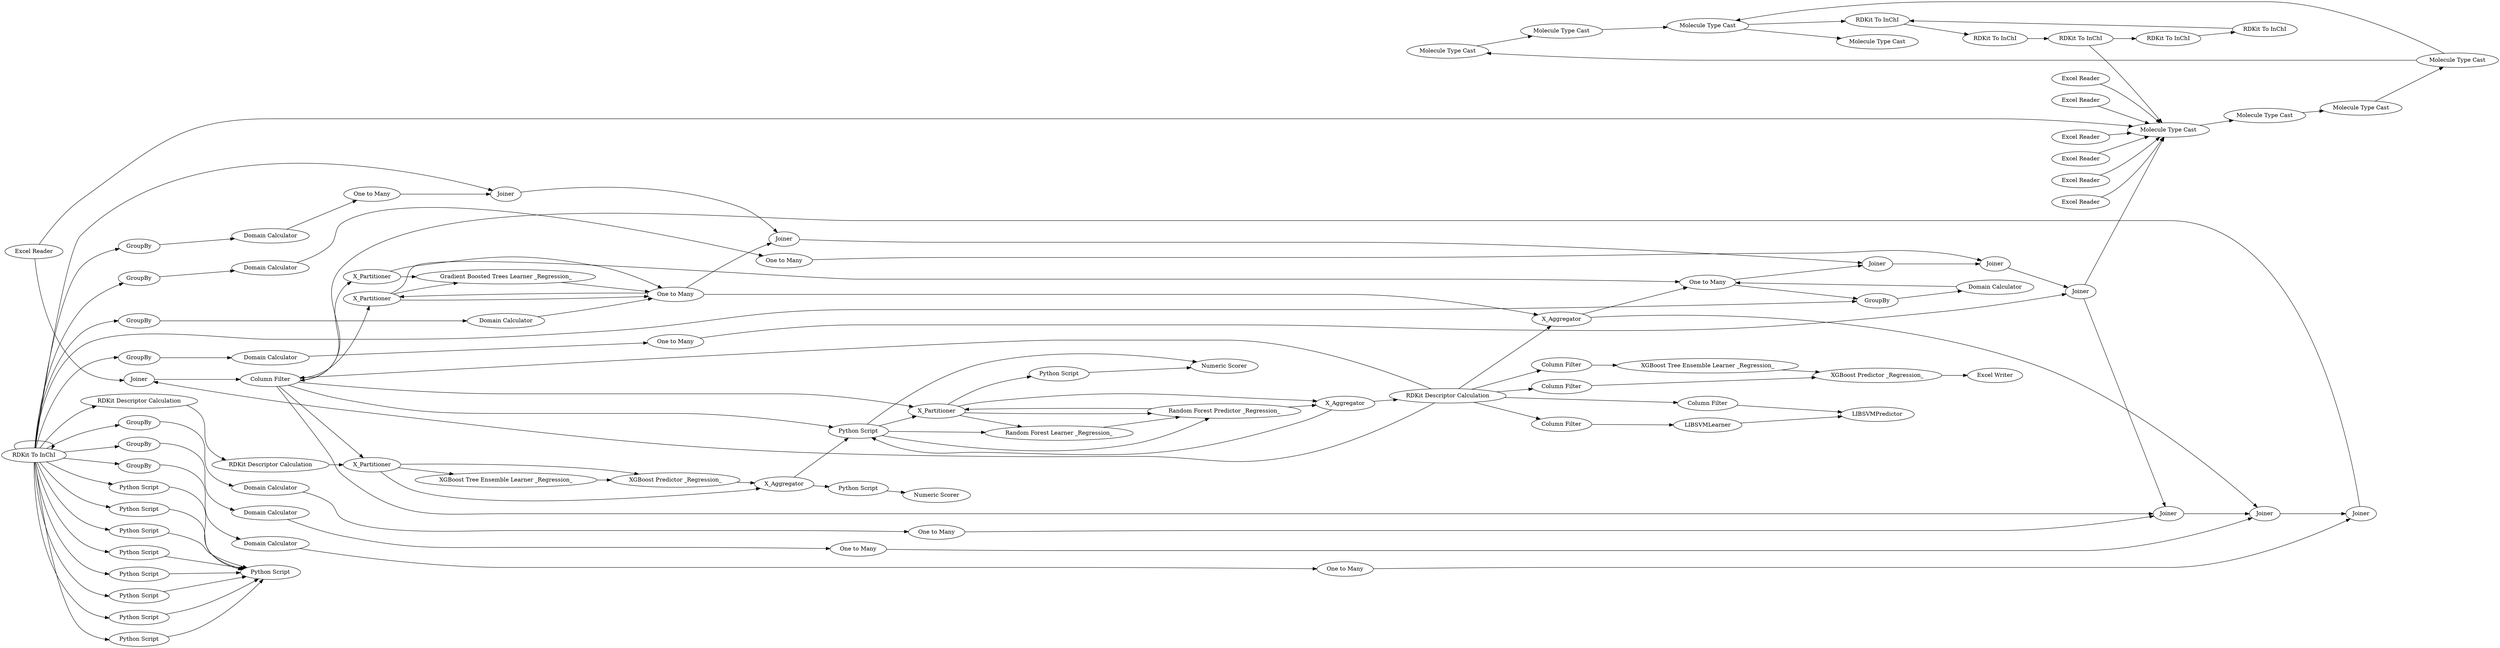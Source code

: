 digraph {
	7 -> 8
	291 -> 305
	4 -> 5
	240 -> 3
	747 -> 756
	743 -> 168
	760 -> 3
	744 -> 745
	283 -> 298
	146 -> 150
	777 -> 3
	749 -> 750
	238 -> 235
	745 -> 746
	20 -> 266
	17 -> 13
	754 -> 749
	20 -> 163
	20 -> 289
	293 -> 286
	295 -> 264
	749 -> 263
	20 -> 20
	747 -> 773
	752 -> 754
	300 -> 291
	264 -> 281
	281 -> 282
	163 -> 150
	20 -> 287
	742 -> 235
	20 -> 265
	5 -> 6
	754 -> 748
	148 -> 150
	6 -> 9
	773 -> 780
	754 -> 744
	16 -> 17
	262 -> 296
	302 -> 303
	165 -> 150
	8 -> 9
	285 -> 293
	20 -> 283
	747 -> 752
	284 -> 302
	744 -> 256
	746 -> 744
	168 -> 237
	297 -> 267
	263 -> 280
	289 -> 301
	267 -> 282
	265 -> 295
	6 -> 7
	740 -> 741
	301 -> 290
	756 -> 264
	255 -> 745
	302 -> 3
	292 -> 300
	255 -> 746
	747 -> 754
	290 -> 304
	764 -> 783
	742 -> 743
	754 -> 303
	13 -> 14
	20 -> 285
	20 -> 162
	20 -> 146
	235 -> 743
	287 -> 299
	759 -> 763
	20 -> 149
	780 -> 781
	754 -> 745
	263 -> 749
	296 -> 263
	779 -> 781
	757 -> 3
	742 -> 238
	20 -> 292
	286 -> 279
	20 -> 262
	279 -> 280
	744 -> 255
	17 -> 3
	745 -> 255
	254 -> 255
	162 -> 150
	3 -> 4
	304 -> 305
	890 -> 3
	743 -> 744
	20 -> 147
	763 -> 764
	263 -> 756
	747 -> 762
	280 -> 281
	754 -> 742
	748 -> 750
	164 -> 150
	299 -> 288
	257 -> 256
	303 -> 304
	240 -> 752
	745 -> 257
	288 -> 303
	762 -> 764
	20 -> 279
	750 -> 263
	744 -> 254
	20 -> 165
	746 -> 747
	20 -> 148
	745 -> 254
	14 -> 15
	747 -> 759
	748 -> 263
	266 -> 297
	282 -> 302
	747 -> 779
	741 -> 742
	305 -> 754
	149 -> 150
	20 -> 164
	310 -> 3
	264 -> 265
	756 -> 304
	147 -> 150
	15 -> 16
	20 -> 740
	776 -> 3
	749 -> 264
	298 -> 284
	9 -> 15
	9 -> 10
	292 [label=GroupBy]
	284 [label="One to Many"]
	741 [label="RDKit Descriptor Calculation"]
	3 [label="Molecule Type Cast"]
	295 [label="Domain Calculator"]
	781 [label=LIBSVMPredictor]
	256 [label="Numeric Scorer"]
	290 [label="One to Many"]
	6 [label="Molecule Type Cast"]
	773 [label="Column Filter"]
	146 [label="Python Script"]
	281 [label=Joiner]
	16 [label="RDKit To InChI"]
	150 [label="Python Script"]
	296 [label="Domain Calculator"]
	743 [label=X_Aggregator]
	279 [label=Joiner]
	779 [label="Column Filter"]
	890 [label="Excel Reader"]
	298 [label="Domain Calculator"]
	5 [label="Molecule Type Cast"]
	745 [label=X_Partitioner]
	783 [label="Excel Writer"]
	776 [label="Excel Reader"]
	760 [label="Excel Reader"]
	300 [label="Domain Calculator"]
	754 [label="Column Filter"]
	165 [label="Python Script"]
	263 [label="One to Many"]
	289 [label=GroupBy]
	750 [label="Gradient Boosted Trees Learner _Regression_"]
	9 [label="Molecule Type Cast"]
	8 [label="Molecule Type Cast"]
	286 [label="One to Many"]
	762 [label="Column Filter"]
	756 [label=X_Aggregator]
	291 [label="One to Many"]
	288 [label="One to Many"]
	748 [label=X_Partitioner]
	262 [label=GroupBy]
	285 [label=GroupBy]
	310 [label="Excel Reader"]
	299 [label="Domain Calculator"]
	287 [label=GroupBy]
	293 [label="Domain Calculator"]
	147 [label="Python Script"]
	763 [label="XGBoost Tree Ensemble Learner _Regression_"]
	264 [label="One to Many"]
	13 [label="RDKit To InChI"]
	759 [label="Column Filter"]
	297 [label="Domain Calculator"]
	780 [label=LIBSVMLearner]
	7 [label="Molecule Type Cast"]
	304 [label=Joiner]
	163 [label="Python Script"]
	254 [label="Random Forest Learner _Regression_"]
	283 [label=GroupBy]
	237 [label="Numeric Scorer"]
	752 [label=Joiner]
	15 [label="RDKit To InChI"]
	240 [label="Excel Reader"]
	164 [label="Python Script"]
	742 [label=X_Partitioner]
	4 [label="Molecule Type Cast"]
	14 [label="RDKit To InChI"]
	266 [label=GroupBy]
	301 [label="Domain Calculator"]
	757 [label="Excel Reader"]
	747 [label="RDKit Descriptor Calculation"]
	235 [label="XGBoost Predictor _Regression_"]
	267 [label="One to Many"]
	746 [label=X_Aggregator]
	255 [label="Random Forest Predictor _Regression_"]
	305 [label=Joiner]
	740 [label="RDKit Descriptor Calculation"]
	280 [label=Joiner]
	302 [label=Joiner]
	162 [label="Python Script"]
	149 [label="Python Script"]
	17 [label="RDKit To InChI"]
	168 [label="Python Script"]
	764 [label="XGBoost Predictor _Regression_"]
	238 [label="XGBoost Tree Ensemble Learner _Regression_"]
	282 [label=Joiner]
	10 [label="Molecule Type Cast"]
	265 [label=GroupBy]
	148 [label="Python Script"]
	744 [label="Python Script"]
	777 [label="Excel Reader"]
	257 [label="Python Script"]
	20 [label="RDKit To InChI"]
	749 [label=X_Partitioner]
	303 [label=Joiner]
	rankdir=LR
}
